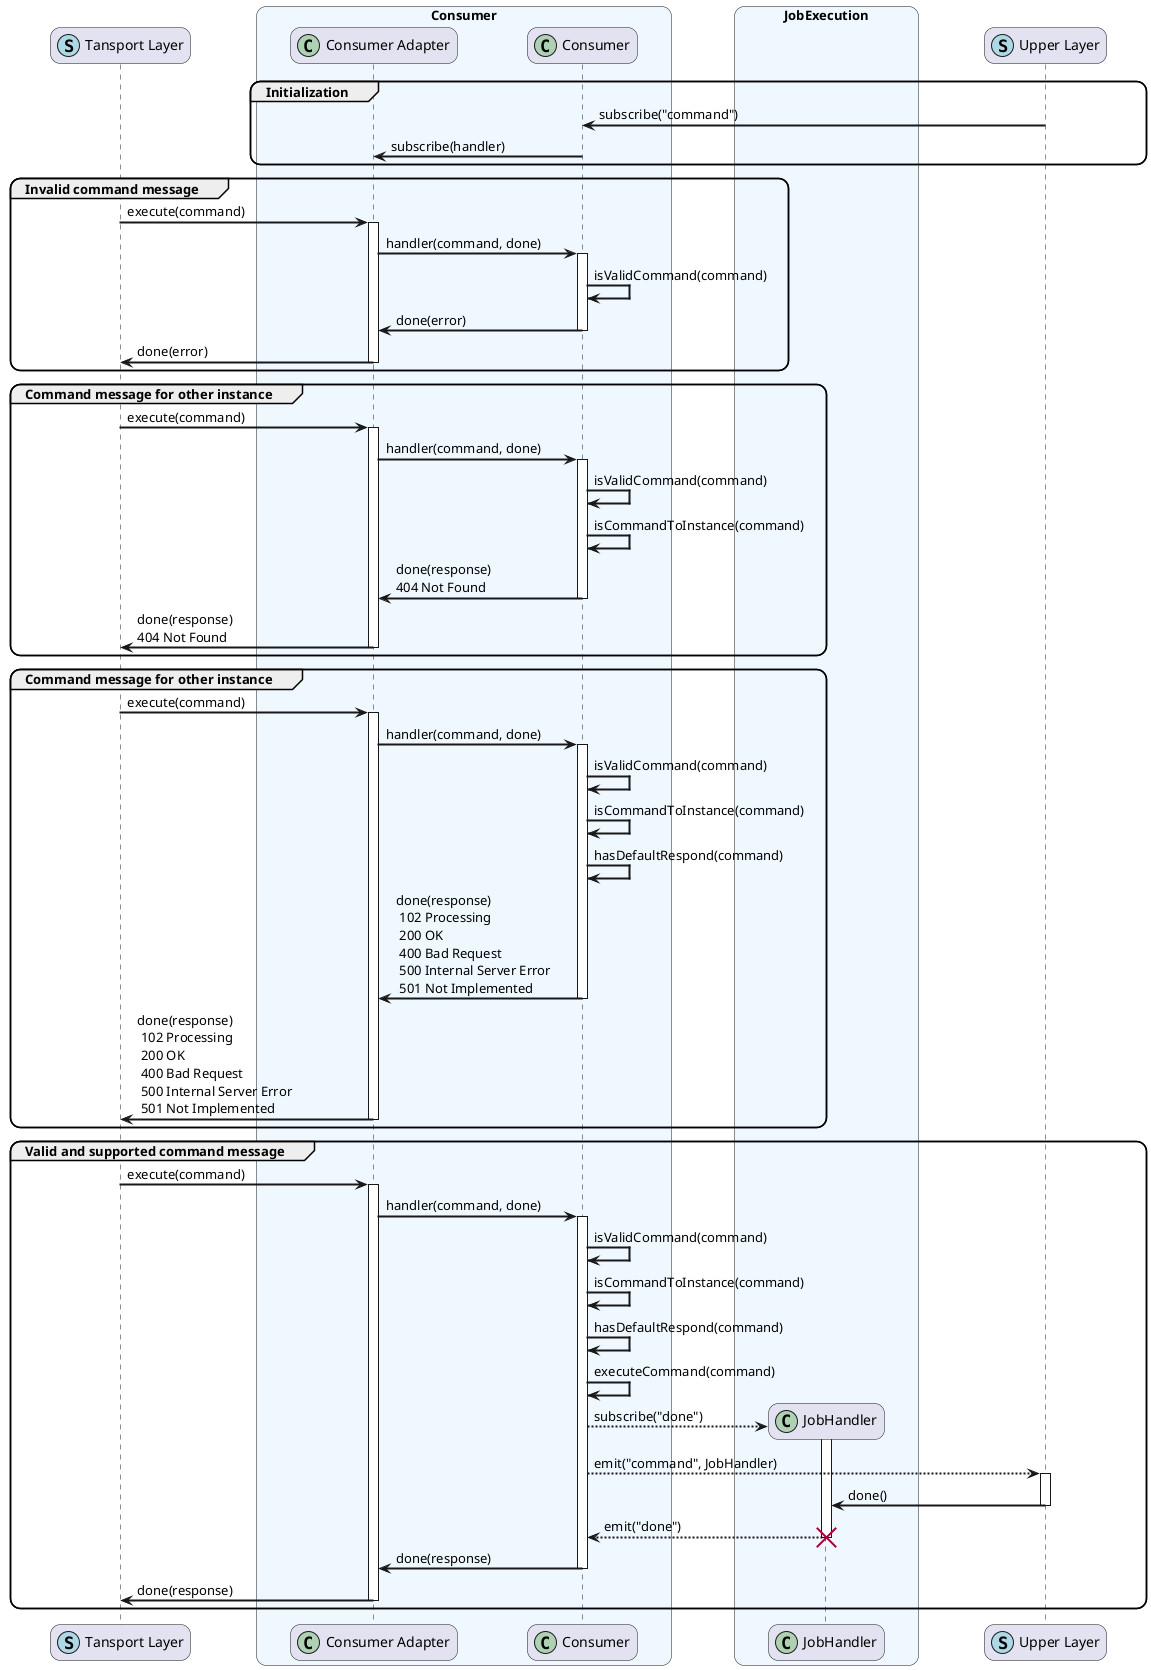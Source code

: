 @startuml sequences-consumer

skinparam sequenceArrowThickness 2
skinparam roundcorner 20
skinparam maxmessagesize 200


skinparam ParticipantPadding 30
skinparam BoxPadding 30
skinparam SequenceBoxBackgroundColor AliceBlue
skinparam ActorBorderColor SaddleBrown
skinparam sequenceMessageAlign left

participant "Tansport Layer" as Transport << (S, LightBlue) >> order 0
box "Consumer"
participant "Consumer Adapter" as Adapter << (C,#ADD1B2) >> order 1
participant "Consumer" as Consumer << (C,#ADD1B2) >> order 2
end box
box JobExecution
participant JobHandler << (C,#ADD1B2) >> order 3
end box
participant "Upper Layer" as Upper << (S, LightBlue) >> order 4

group Initialization
    Upper -> Consumer : subscribe("command")
    Consumer -> Adapter : subscribe(handler)
end

group Invalid command message
    Transport -> Adapter : execute(command)
    activate Adapter
    Adapter -> Consumer : handler(command, done)
    activate Consumer
    Consumer -> Consumer : isValidCommand(command)
    Consumer -> Adapter : done(error)
    deactivate Consumer
    Adapter -> Transport : done(error)
    deactivate Adapter
end

group Command message for other instance
    Transport -> Adapter : execute(command)
    activate Adapter
    Adapter -> Consumer : handler(command, done)
    activate Consumer
    Consumer -> Consumer : isValidCommand(command)
    Consumer -> Consumer : isCommandToInstance(command)
    Consumer -> Adapter : done(response)\n404 Not Found
    deactivate Consumer
    Adapter -> Transport : done(response)\n404 Not Found
    deactivate Adapter
end

group Command message for other instance
    Transport -> Adapter : execute(command)
    activate Adapter
    Adapter -> Consumer : handler(command, done)
    activate Consumer
    Consumer -> Consumer : isValidCommand(command)
    Consumer -> Consumer : isCommandToInstance(command)
    Consumer -> Consumer : hasDefaultRespond(command)
    Consumer -> Adapter : done(response)\n 102 Processing\n 200 OK\n 400 Bad Request\n 500 Internal Server Error\n 501 Not Implemented
    deactivate Consumer
    Adapter -> Transport : done(response)\n 102 Processing\n 200 OK\n 400 Bad Request\n 500 Internal Server Error\n 501 Not Implemented
    deactivate Adapter
end

group Valid and supported command message
    Transport -> Adapter : execute(command)
    activate Adapter
    Adapter -> Consumer : handler(command, done)
    activate Consumer
    Consumer -> Consumer : isValidCommand(command)
    Consumer -> Consumer : isCommandToInstance(command)
    Consumer -> Consumer : hasDefaultRespond(command)
    Consumer -> Consumer : executeCommand(command)
    box JobExecution
    create JobHandler
    end box
    Consumer --> JobHandler : subscribe("done")
    activate JobHandler
    Consumer --> Upper : emit("command", JobHandler)
    activate Upper
    Upper -> JobHandler : done()
    deactivate Upper
    JobHandler --> Consumer : emit("done")
    deactivate JobHandler
    destroy JobHandler
    Consumer -> Adapter : done(response)
    deactivate Consumer
    Adapter -> Transport : done(response)
    deactivate Adapter
end

@enduml